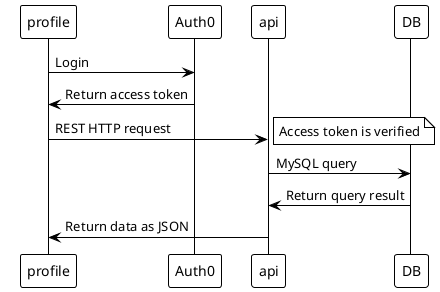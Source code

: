 @startuml
!theme plain
skinparam componentStyle rectangle

profile -> Auth0 : Login
Auth0 -> profile : Return access token
profile -> api : REST HTTP request
note right
Access token is verified
end note
api -> DB : MySQL query
DB -> api : Return query result
api -> profile : Return data as JSON

@enduml